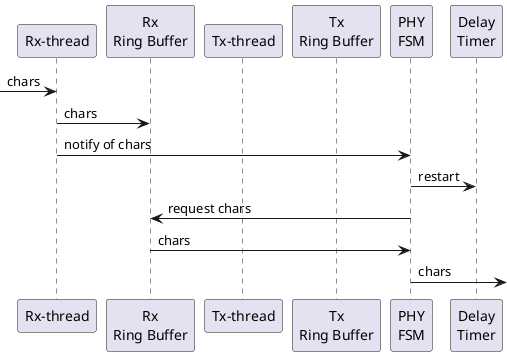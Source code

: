 @startuml
participant "Rx-thread" as RXTH order 0
participant "Rx\nRing Buffer" as RXRB order 20
participant "Tx-thread" as TXTH order 30
participant "Tx\nRing Buffer" as TXRB order 40
participant "PHY\nFSM" as PHY order 50
participant "Delay\nTimer" as DTM order 60
-> RXTH : chars
RXTH -> RXRB : chars
RXTH -> PHY : notify of chars
PHY -> DTM : restart
PHY -> RXRB : request chars
RXRB -> PHY : chars
PHY -> : chars
@enduml